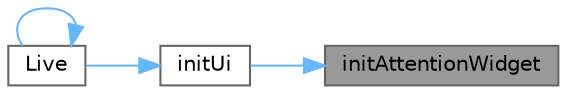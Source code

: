 digraph "initAttentionWidget"
{
 // LATEX_PDF_SIZE
  bgcolor="transparent";
  edge [fontname=Helvetica,fontsize=10,labelfontname=Helvetica,labelfontsize=10];
  node [fontname=Helvetica,fontsize=10,shape=box,height=0.2,width=0.4];
  rankdir="RL";
  Node1 [id="Node000001",label="initAttentionWidget",height=0.2,width=0.4,color="gray40", fillcolor="grey60", style="filled", fontcolor="black",tooltip="初始化关注控件"];
  Node1 -> Node2 [id="edge1_Node000001_Node000002",dir="back",color="steelblue1",style="solid",tooltip=" "];
  Node2 [id="Node000002",label="initUi",height=0.2,width=0.4,color="grey40", fillcolor="white", style="filled",URL="$class_live.html#afba6e95967cc3eb25fd518f7bde6ec04",tooltip="初始化界面"];
  Node2 -> Node3 [id="edge2_Node000002_Node000003",dir="back",color="steelblue1",style="solid",tooltip=" "];
  Node3 [id="Node000003",label="Live",height=0.2,width=0.4,color="grey40", fillcolor="white", style="filled",URL="$class_live.html#a7a85b4c036d306838552743d84666d47",tooltip="构造函数，初始化直播主界面"];
  Node3 -> Node3 [id="edge3_Node000003_Node000003",dir="back",color="steelblue1",style="solid",tooltip=" "];
}

